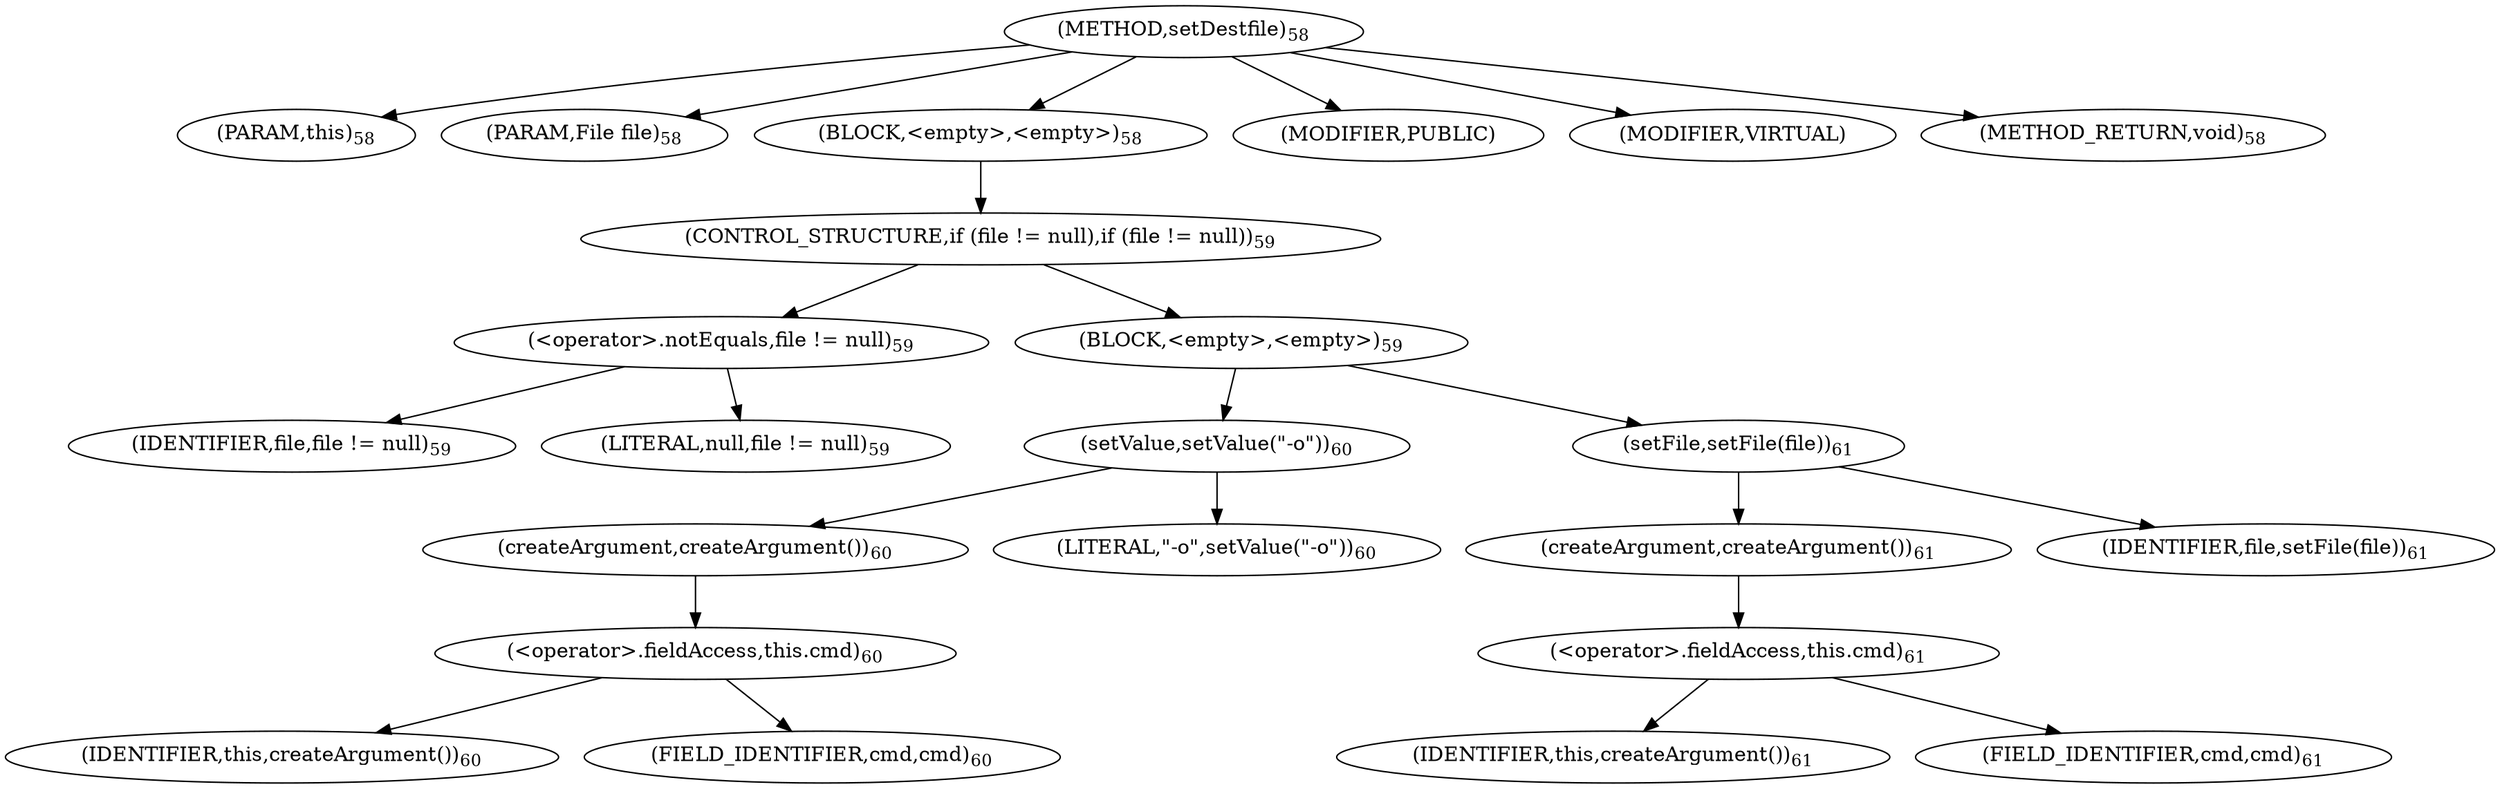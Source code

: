 digraph "setDestfile" {  
"52" [label = <(METHOD,setDestfile)<SUB>58</SUB>> ]
"53" [label = <(PARAM,this)<SUB>58</SUB>> ]
"54" [label = <(PARAM,File file)<SUB>58</SUB>> ]
"55" [label = <(BLOCK,&lt;empty&gt;,&lt;empty&gt;)<SUB>58</SUB>> ]
"56" [label = <(CONTROL_STRUCTURE,if (file != null),if (file != null))<SUB>59</SUB>> ]
"57" [label = <(&lt;operator&gt;.notEquals,file != null)<SUB>59</SUB>> ]
"58" [label = <(IDENTIFIER,file,file != null)<SUB>59</SUB>> ]
"59" [label = <(LITERAL,null,file != null)<SUB>59</SUB>> ]
"60" [label = <(BLOCK,&lt;empty&gt;,&lt;empty&gt;)<SUB>59</SUB>> ]
"61" [label = <(setValue,setValue(&quot;-o&quot;))<SUB>60</SUB>> ]
"62" [label = <(createArgument,createArgument())<SUB>60</SUB>> ]
"63" [label = <(&lt;operator&gt;.fieldAccess,this.cmd)<SUB>60</SUB>> ]
"64" [label = <(IDENTIFIER,this,createArgument())<SUB>60</SUB>> ]
"65" [label = <(FIELD_IDENTIFIER,cmd,cmd)<SUB>60</SUB>> ]
"66" [label = <(LITERAL,&quot;-o&quot;,setValue(&quot;-o&quot;))<SUB>60</SUB>> ]
"67" [label = <(setFile,setFile(file))<SUB>61</SUB>> ]
"68" [label = <(createArgument,createArgument())<SUB>61</SUB>> ]
"69" [label = <(&lt;operator&gt;.fieldAccess,this.cmd)<SUB>61</SUB>> ]
"70" [label = <(IDENTIFIER,this,createArgument())<SUB>61</SUB>> ]
"71" [label = <(FIELD_IDENTIFIER,cmd,cmd)<SUB>61</SUB>> ]
"72" [label = <(IDENTIFIER,file,setFile(file))<SUB>61</SUB>> ]
"73" [label = <(MODIFIER,PUBLIC)> ]
"74" [label = <(MODIFIER,VIRTUAL)> ]
"75" [label = <(METHOD_RETURN,void)<SUB>58</SUB>> ]
  "52" -> "53" 
  "52" -> "54" 
  "52" -> "55" 
  "52" -> "73" 
  "52" -> "74" 
  "52" -> "75" 
  "55" -> "56" 
  "56" -> "57" 
  "56" -> "60" 
  "57" -> "58" 
  "57" -> "59" 
  "60" -> "61" 
  "60" -> "67" 
  "61" -> "62" 
  "61" -> "66" 
  "62" -> "63" 
  "63" -> "64" 
  "63" -> "65" 
  "67" -> "68" 
  "67" -> "72" 
  "68" -> "69" 
  "69" -> "70" 
  "69" -> "71" 
}
